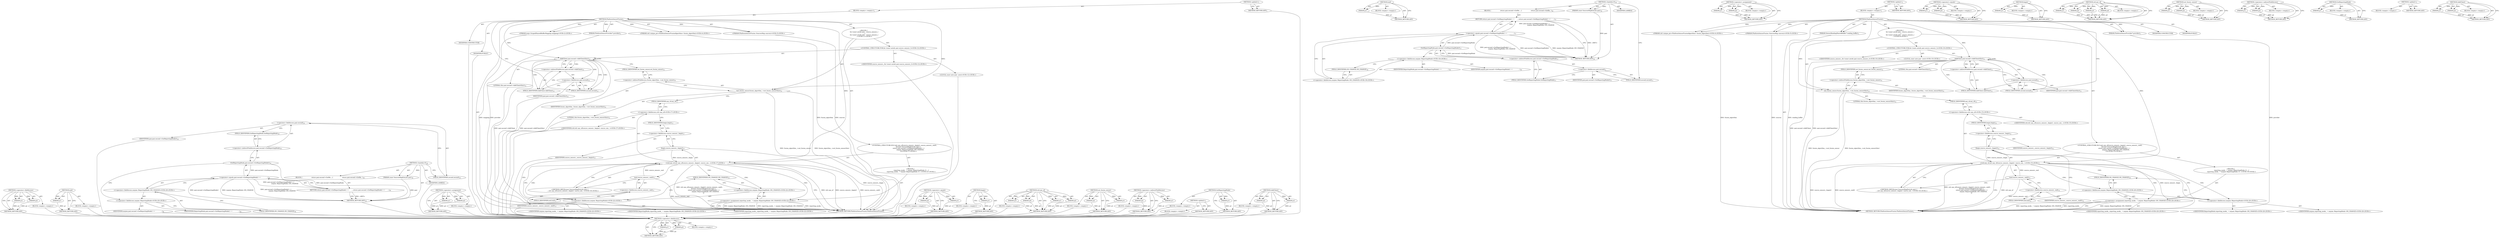 digraph "AddClient" {
vulnerable_117 [label=<(METHOD,&lt;operator&gt;.fieldAccess)>];
vulnerable_118 [label=<(PARAM,p1)>];
vulnerable_119 [label=<(PARAM,p2)>];
vulnerable_120 [label=<(BLOCK,&lt;empty&gt;,&lt;empty&gt;)>];
vulnerable_121 [label=<(METHOD_RETURN,ANY)>];
vulnerable_143 [label=<(METHOD,end)>];
vulnerable_144 [label=<(PARAM,p1)>];
vulnerable_145 [label=<(BLOCK,&lt;empty&gt;,&lt;empty&gt;)>];
vulnerable_146 [label=<(METHOD_RETURN,ANY)>];
vulnerable_3 [label=<(METHOD,&lt;lambda&gt;0)<SUB>18</SUB>>];
vulnerable_4 [label=<(PARAM,const SourcesMapEntry&amp; pair)<SUB>18</SUB>>];
vulnerable_5 [label=<(BLOCK,{
                    return pair.second-&gt;GetRe...,{
                    return pair.second-&gt;GetRe...)<SUB>18</SUB>>];
vulnerable_6 [label=<(RETURN,return pair.second-&gt;GetReportingMode() ==
     ...,return pair.second-&gt;GetReportingMode() ==
     ...)<SUB>19</SUB>>];
vulnerable_7 [label=<(&lt;operator&gt;.equals,pair.second-&gt;GetReportingMode() ==
            ...)<SUB>19</SUB>>];
vulnerable_8 [label=<(GetReportingMode,pair.second-&gt;GetReportingMode())<SUB>19</SUB>>];
vulnerable_9 [label=<(&lt;operator&gt;.indirectFieldAccess,pair.second-&gt;GetReportingMode)<SUB>19</SUB>>];
vulnerable_10 [label=<(&lt;operator&gt;.fieldAccess,pair.second)<SUB>19</SUB>>];
vulnerable_11 [label=<(IDENTIFIER,pair,pair.second-&gt;GetReportingMode())<SUB>19</SUB>>];
vulnerable_12 [label=<(FIELD_IDENTIFIER,second,second)<SUB>19</SUB>>];
vulnerable_13 [label=<(FIELD_IDENTIFIER,GetReportingMode,GetReportingMode)<SUB>19</SUB>>];
vulnerable_14 [label="<(&lt;operator&gt;.fieldAccess,mojom::ReportingMode::ON_CHANGE)<SUB>20</SUB>>"];
vulnerable_15 [label="<(&lt;operator&gt;.fieldAccess,mojom::ReportingMode)<SUB>20</SUB>>"];
vulnerable_16 [label=<(IDENTIFIER,mojom,pair.second-&gt;GetReportingMode() ==
            ...)<SUB>20</SUB>>];
vulnerable_17 [label=<(IDENTIFIER,ReportingMode,pair.second-&gt;GetReportingMode() ==
            ...)<SUB>20</SUB>>];
vulnerable_18 [label=<(FIELD_IDENTIFIER,ON_CHANGE,ON_CHANGE)<SUB>20</SUB>>];
vulnerable_19 [label=<(MODIFIER,LAMBDA)>];
vulnerable_20 [label=<(METHOD_RETURN,ANY)<SUB>18</SUB>>];
vulnerable_147 [label=<(METHOD,&lt;operator&gt;.assignment)>];
vulnerable_148 [label=<(PARAM,p1)>];
vulnerable_149 [label=<(PARAM,p2)>];
vulnerable_150 [label=<(BLOCK,&lt;empty&gt;,&lt;empty&gt;)>];
vulnerable_151 [label=<(METHOD_RETURN,ANY)>];
vulnerable_26 [label=<(METHOD,&lt;global&gt;)<SUB>1</SUB>>];
vulnerable_27 [label=<(BLOCK,&lt;empty&gt;,&lt;empty&gt;)<SUB>1</SUB>>];
vulnerable_28 [label=<(METHOD,PlatformSensorFusion)<SUB>1</SUB>>];
vulnerable_29 [label="<(PARAM,mojo::ScopedSharedBufferMapping mapping)<SUB>2</SUB>>"];
vulnerable_30 [label=<(PARAM,PlatformSensorProvider* provider)<SUB>3</SUB>>];
vulnerable_31 [label="<(PARAM,std::unique_ptr&lt;PlatformSensorFusionAlgorithm&gt; fusion_algorithm)<SUB>4</SUB>>"];
vulnerable_32 [label="<(PARAM,PlatformSensorFusion::SourcesMap sources)<SUB>5</SUB>>"];
vulnerable_33 [label="<(BLOCK,{
  for (const auto&amp; pair : source_sensors_)
  ...,{
  for (const auto&amp; pair : source_sensors_)
  ...)<SUB>11</SUB>>"];
vulnerable_34 [label="<(CONTROL_STRUCTURE,FOR,for (const auto&amp; pair:source_sensors_))<SUB>12</SUB>>"];
vulnerable_35 [label="<(IDENTIFIER,source_sensors_,for (const auto&amp; pair:source_sensors_))<SUB>12</SUB>>"];
vulnerable_22 [label="<(LOCAL,const auto pair: auto)<SUB>12</SUB>>"];
vulnerable_36 [label=<(AddClient,pair.second-&gt;AddClient(this))<SUB>13</SUB>>];
vulnerable_37 [label=<(&lt;operator&gt;.indirectFieldAccess,pair.second-&gt;AddClient)<SUB>13</SUB>>];
vulnerable_38 [label=<(&lt;operator&gt;.fieldAccess,pair.second)<SUB>13</SUB>>];
vulnerable_39 [label=<(IDENTIFIER,pair,pair.second-&gt;AddClient(this))<SUB>13</SUB>>];
vulnerable_40 [label=<(FIELD_IDENTIFIER,second,second)<SUB>13</SUB>>];
vulnerable_41 [label=<(FIELD_IDENTIFIER,AddClient,AddClient)<SUB>13</SUB>>];
vulnerable_42 [label=<(LITERAL,this,pair.second-&gt;AddClient(this))<SUB>13</SUB>>];
vulnerable_43 [label=<(set_fusion_sensor,fusion_algorithm_-&gt;set_fusion_sensor(this))<SUB>15</SUB>>];
vulnerable_44 [label=<(&lt;operator&gt;.indirectFieldAccess,fusion_algorithm_-&gt;set_fusion_sensor)<SUB>15</SUB>>];
vulnerable_45 [label=<(IDENTIFIER,fusion_algorithm_,fusion_algorithm_-&gt;set_fusion_sensor(this))<SUB>15</SUB>>];
vulnerable_46 [label=<(FIELD_IDENTIFIER,set_fusion_sensor,set_fusion_sensor)<SUB>15</SUB>>];
vulnerable_47 [label=<(LITERAL,this,fusion_algorithm_-&gt;set_fusion_sensor(this))<SUB>15</SUB>>];
vulnerable_48 [label="<(CONTROL_STRUCTURE,IF,if (std::any_of(source_sensors_.begin(), source_sensors_.end(),
                  [](const SourcesMapEntry&amp; pair) {
                    return pair.second-&gt;GetReportingMode() ==
                           mojom::ReportingMode::ON_CHANGE;
                  })))<SUB>17</SUB>>"];
vulnerable_49 [label="<(std.any_of,std::any_of(source_sensors_.begin(), source_sen...)<SUB>17</SUB>>"];
vulnerable_50 [label="<(&lt;operator&gt;.fieldAccess,std::any_of)<SUB>17</SUB>>"];
vulnerable_51 [label="<(IDENTIFIER,std,std::any_of(source_sensors_.begin(), source_sen...)<SUB>17</SUB>>"];
vulnerable_52 [label=<(FIELD_IDENTIFIER,any_of,any_of)<SUB>17</SUB>>];
vulnerable_53 [label=<(begin,source_sensors_.begin())<SUB>17</SUB>>];
vulnerable_54 [label=<(&lt;operator&gt;.fieldAccess,source_sensors_.begin)<SUB>17</SUB>>];
vulnerable_55 [label=<(IDENTIFIER,source_sensors_,source_sensors_.begin())<SUB>17</SUB>>];
vulnerable_56 [label=<(FIELD_IDENTIFIER,begin,begin)<SUB>17</SUB>>];
vulnerable_57 [label=<(end,source_sensors_.end())<SUB>17</SUB>>];
vulnerable_58 [label=<(&lt;operator&gt;.fieldAccess,source_sensors_.end)<SUB>17</SUB>>];
vulnerable_59 [label=<(IDENTIFIER,source_sensors_,source_sensors_.end())<SUB>17</SUB>>];
vulnerable_60 [label=<(FIELD_IDENTIFIER,end,end)<SUB>17</SUB>>];
vulnerable_61 [label="<(METHOD_REF,[](const SourcesMapEntry&amp; pair) {
             ...,std::any_of(source_sensors_.begin(), source_sen...)<SUB>18</SUB>>"];
vulnerable_62 [label="<(BLOCK,{
    reporting_mode_ = mojom::ReportingMode::O...,{
    reporting_mode_ = mojom::ReportingMode::O...)<SUB>21</SUB>>"];
vulnerable_63 [label="<(&lt;operator&gt;.assignment,reporting_mode_ = mojom::ReportingMode::ON_CHANGE)<SUB>22</SUB>>"];
vulnerable_64 [label="<(IDENTIFIER,reporting_mode_,reporting_mode_ = mojom::ReportingMode::ON_CHANGE)<SUB>22</SUB>>"];
vulnerable_65 [label="<(&lt;operator&gt;.fieldAccess,mojom::ReportingMode::ON_CHANGE)<SUB>22</SUB>>"];
vulnerable_66 [label="<(&lt;operator&gt;.fieldAccess,mojom::ReportingMode)<SUB>22</SUB>>"];
vulnerable_67 [label="<(IDENTIFIER,mojom,reporting_mode_ = mojom::ReportingMode::ON_CHANGE)<SUB>22</SUB>>"];
vulnerable_68 [label="<(IDENTIFIER,ReportingMode,reporting_mode_ = mojom::ReportingMode::ON_CHANGE)<SUB>22</SUB>>"];
vulnerable_69 [label=<(FIELD_IDENTIFIER,ON_CHANGE,ON_CHANGE)<SUB>22</SUB>>];
vulnerable_70 [label=<(MODIFIER,CONSTRUCTOR)>];
vulnerable_71 [label=<(MODIFIER,PUBLIC)>];
vulnerable_72 [label=<(METHOD_RETURN,PlatformSensorFusion.PlatformSensorFusion)<SUB>1</SUB>>];
vulnerable_74 [label=<(METHOD_RETURN,ANY)<SUB>1</SUB>>];
vulnerable_103 [label=<(METHOD,&lt;operator&gt;.equals)>];
vulnerable_104 [label=<(PARAM,p1)>];
vulnerable_105 [label=<(PARAM,p2)>];
vulnerable_106 [label=<(BLOCK,&lt;empty&gt;,&lt;empty&gt;)>];
vulnerable_107 [label=<(METHOD_RETURN,ANY)>];
vulnerable_139 [label=<(METHOD,begin)>];
vulnerable_140 [label=<(PARAM,p1)>];
vulnerable_141 [label=<(BLOCK,&lt;empty&gt;,&lt;empty&gt;)>];
vulnerable_142 [label=<(METHOD_RETURN,ANY)>];
vulnerable_132 [label=<(METHOD,std.any_of)>];
vulnerable_133 [label=<(PARAM,p1)>];
vulnerable_134 [label=<(PARAM,p2)>];
vulnerable_135 [label=<(PARAM,p3)>];
vulnerable_136 [label=<(PARAM,p4)>];
vulnerable_137 [label=<(BLOCK,&lt;empty&gt;,&lt;empty&gt;)>];
vulnerable_138 [label=<(METHOD_RETURN,ANY)>];
vulnerable_127 [label=<(METHOD,set_fusion_sensor)>];
vulnerable_128 [label=<(PARAM,p1)>];
vulnerable_129 [label=<(PARAM,p2)>];
vulnerable_130 [label=<(BLOCK,&lt;empty&gt;,&lt;empty&gt;)>];
vulnerable_131 [label=<(METHOD_RETURN,ANY)>];
vulnerable_112 [label=<(METHOD,&lt;operator&gt;.indirectFieldAccess)>];
vulnerable_113 [label=<(PARAM,p1)>];
vulnerable_114 [label=<(PARAM,p2)>];
vulnerable_115 [label=<(BLOCK,&lt;empty&gt;,&lt;empty&gt;)>];
vulnerable_116 [label=<(METHOD_RETURN,ANY)>];
vulnerable_108 [label=<(METHOD,GetReportingMode)>];
vulnerable_109 [label=<(PARAM,p1)>];
vulnerable_110 [label=<(BLOCK,&lt;empty&gt;,&lt;empty&gt;)>];
vulnerable_111 [label=<(METHOD_RETURN,ANY)>];
vulnerable_97 [label=<(METHOD,&lt;global&gt;)<SUB>1</SUB>>];
vulnerable_98 [label=<(BLOCK,&lt;empty&gt;,&lt;empty&gt;)>];
vulnerable_99 [label=<(METHOD_RETURN,ANY)>];
vulnerable_122 [label=<(METHOD,AddClient)>];
vulnerable_123 [label=<(PARAM,p1)>];
vulnerable_124 [label=<(PARAM,p2)>];
vulnerable_125 [label=<(BLOCK,&lt;empty&gt;,&lt;empty&gt;)>];
vulnerable_126 [label=<(METHOD_RETURN,ANY)>];
fixed_117 [label=<(METHOD,&lt;operator&gt;.fieldAccess)>];
fixed_118 [label=<(PARAM,p1)>];
fixed_119 [label=<(PARAM,p2)>];
fixed_120 [label=<(BLOCK,&lt;empty&gt;,&lt;empty&gt;)>];
fixed_121 [label=<(METHOD_RETURN,ANY)>];
fixed_143 [label=<(METHOD,end)>];
fixed_144 [label=<(PARAM,p1)>];
fixed_145 [label=<(BLOCK,&lt;empty&gt;,&lt;empty&gt;)>];
fixed_146 [label=<(METHOD_RETURN,ANY)>];
fixed_3 [label=<(METHOD,&lt;lambda&gt;0)<SUB>16</SUB>>];
fixed_4 [label=<(PARAM,const SourcesMapEntry&amp; pair)<SUB>16</SUB>>];
fixed_5 [label=<(BLOCK,{
                    return pair.second-&gt;GetRe...,{
                    return pair.second-&gt;GetRe...)<SUB>16</SUB>>];
fixed_6 [label=<(RETURN,return pair.second-&gt;GetReportingMode() ==
     ...,return pair.second-&gt;GetReportingMode() ==
     ...)<SUB>17</SUB>>];
fixed_7 [label=<(&lt;operator&gt;.equals,pair.second-&gt;GetReportingMode() ==
            ...)<SUB>17</SUB>>];
fixed_8 [label=<(GetReportingMode,pair.second-&gt;GetReportingMode())<SUB>17</SUB>>];
fixed_9 [label=<(&lt;operator&gt;.indirectFieldAccess,pair.second-&gt;GetReportingMode)<SUB>17</SUB>>];
fixed_10 [label=<(&lt;operator&gt;.fieldAccess,pair.second)<SUB>17</SUB>>];
fixed_11 [label=<(IDENTIFIER,pair,pair.second-&gt;GetReportingMode())<SUB>17</SUB>>];
fixed_12 [label=<(FIELD_IDENTIFIER,second,second)<SUB>17</SUB>>];
fixed_13 [label=<(FIELD_IDENTIFIER,GetReportingMode,GetReportingMode)<SUB>17</SUB>>];
fixed_14 [label="<(&lt;operator&gt;.fieldAccess,mojom::ReportingMode::ON_CHANGE)<SUB>18</SUB>>"];
fixed_15 [label="<(&lt;operator&gt;.fieldAccess,mojom::ReportingMode)<SUB>18</SUB>>"];
fixed_16 [label=<(IDENTIFIER,mojom,pair.second-&gt;GetReportingMode() ==
            ...)<SUB>18</SUB>>];
fixed_17 [label=<(IDENTIFIER,ReportingMode,pair.second-&gt;GetReportingMode() ==
            ...)<SUB>18</SUB>>];
fixed_18 [label=<(FIELD_IDENTIFIER,ON_CHANGE,ON_CHANGE)<SUB>18</SUB>>];
fixed_19 [label=<(MODIFIER,LAMBDA)>];
fixed_20 [label=<(METHOD_RETURN,ANY)<SUB>16</SUB>>];
fixed_147 [label=<(METHOD,&lt;operator&gt;.assignment)>];
fixed_148 [label=<(PARAM,p1)>];
fixed_149 [label=<(PARAM,p2)>];
fixed_150 [label=<(BLOCK,&lt;empty&gt;,&lt;empty&gt;)>];
fixed_151 [label=<(METHOD_RETURN,ANY)>];
fixed_26 [label=<(METHOD,&lt;global&gt;)<SUB>1</SUB>>];
fixed_27 [label=<(BLOCK,&lt;empty&gt;,&lt;empty&gt;)<SUB>1</SUB>>];
fixed_28 [label=<(METHOD,PlatformSensorFusion)<SUB>1</SUB>>];
fixed_29 [label=<(PARAM,SensorReadingSharedBuffer* reading_buffer)<SUB>2</SUB>>];
fixed_30 [label=<(PARAM,PlatformSensorProvider* provider)<SUB>3</SUB>>];
fixed_31 [label="<(PARAM,std::unique_ptr&lt;PlatformSensorFusionAlgorithm&gt; fusion_algorithm)<SUB>4</SUB>>"];
fixed_32 [label="<(PARAM,PlatformSensorFusion::SourcesMap sources)<SUB>5</SUB>>"];
fixed_33 [label="<(BLOCK,{
  for (const auto&amp; pair : source_sensors_)
  ...,{
  for (const auto&amp; pair : source_sensors_)
  ...)<SUB>9</SUB>>"];
fixed_34 [label="<(CONTROL_STRUCTURE,FOR,for (const auto&amp; pair:source_sensors_))<SUB>10</SUB>>"];
fixed_35 [label="<(IDENTIFIER,source_sensors_,for (const auto&amp; pair:source_sensors_))<SUB>10</SUB>>"];
fixed_22 [label="<(LOCAL,const auto pair: auto)<SUB>10</SUB>>"];
fixed_36 [label=<(AddClient,pair.second-&gt;AddClient(this))<SUB>11</SUB>>];
fixed_37 [label=<(&lt;operator&gt;.indirectFieldAccess,pair.second-&gt;AddClient)<SUB>11</SUB>>];
fixed_38 [label=<(&lt;operator&gt;.fieldAccess,pair.second)<SUB>11</SUB>>];
fixed_39 [label=<(IDENTIFIER,pair,pair.second-&gt;AddClient(this))<SUB>11</SUB>>];
fixed_40 [label=<(FIELD_IDENTIFIER,second,second)<SUB>11</SUB>>];
fixed_41 [label=<(FIELD_IDENTIFIER,AddClient,AddClient)<SUB>11</SUB>>];
fixed_42 [label=<(LITERAL,this,pair.second-&gt;AddClient(this))<SUB>11</SUB>>];
fixed_43 [label=<(set_fusion_sensor,fusion_algorithm_-&gt;set_fusion_sensor(this))<SUB>13</SUB>>];
fixed_44 [label=<(&lt;operator&gt;.indirectFieldAccess,fusion_algorithm_-&gt;set_fusion_sensor)<SUB>13</SUB>>];
fixed_45 [label=<(IDENTIFIER,fusion_algorithm_,fusion_algorithm_-&gt;set_fusion_sensor(this))<SUB>13</SUB>>];
fixed_46 [label=<(FIELD_IDENTIFIER,set_fusion_sensor,set_fusion_sensor)<SUB>13</SUB>>];
fixed_47 [label=<(LITERAL,this,fusion_algorithm_-&gt;set_fusion_sensor(this))<SUB>13</SUB>>];
fixed_48 [label="<(CONTROL_STRUCTURE,IF,if (std::any_of(source_sensors_.begin(), source_sensors_.end(),
                  [](const SourcesMapEntry&amp; pair) {
                    return pair.second-&gt;GetReportingMode() ==
                           mojom::ReportingMode::ON_CHANGE;
                  })))<SUB>15</SUB>>"];
fixed_49 [label="<(std.any_of,std::any_of(source_sensors_.begin(), source_sen...)<SUB>15</SUB>>"];
fixed_50 [label="<(&lt;operator&gt;.fieldAccess,std::any_of)<SUB>15</SUB>>"];
fixed_51 [label="<(IDENTIFIER,std,std::any_of(source_sensors_.begin(), source_sen...)<SUB>15</SUB>>"];
fixed_52 [label=<(FIELD_IDENTIFIER,any_of,any_of)<SUB>15</SUB>>];
fixed_53 [label=<(begin,source_sensors_.begin())<SUB>15</SUB>>];
fixed_54 [label=<(&lt;operator&gt;.fieldAccess,source_sensors_.begin)<SUB>15</SUB>>];
fixed_55 [label=<(IDENTIFIER,source_sensors_,source_sensors_.begin())<SUB>15</SUB>>];
fixed_56 [label=<(FIELD_IDENTIFIER,begin,begin)<SUB>15</SUB>>];
fixed_57 [label=<(end,source_sensors_.end())<SUB>15</SUB>>];
fixed_58 [label=<(&lt;operator&gt;.fieldAccess,source_sensors_.end)<SUB>15</SUB>>];
fixed_59 [label=<(IDENTIFIER,source_sensors_,source_sensors_.end())<SUB>15</SUB>>];
fixed_60 [label=<(FIELD_IDENTIFIER,end,end)<SUB>15</SUB>>];
fixed_61 [label="<(METHOD_REF,[](const SourcesMapEntry&amp; pair) {
             ...,std::any_of(source_sensors_.begin(), source_sen...)<SUB>16</SUB>>"];
fixed_62 [label="<(BLOCK,{
    reporting_mode_ = mojom::ReportingMode::O...,{
    reporting_mode_ = mojom::ReportingMode::O...)<SUB>19</SUB>>"];
fixed_63 [label="<(&lt;operator&gt;.assignment,reporting_mode_ = mojom::ReportingMode::ON_CHANGE)<SUB>20</SUB>>"];
fixed_64 [label="<(IDENTIFIER,reporting_mode_,reporting_mode_ = mojom::ReportingMode::ON_CHANGE)<SUB>20</SUB>>"];
fixed_65 [label="<(&lt;operator&gt;.fieldAccess,mojom::ReportingMode::ON_CHANGE)<SUB>20</SUB>>"];
fixed_66 [label="<(&lt;operator&gt;.fieldAccess,mojom::ReportingMode)<SUB>20</SUB>>"];
fixed_67 [label="<(IDENTIFIER,mojom,reporting_mode_ = mojom::ReportingMode::ON_CHANGE)<SUB>20</SUB>>"];
fixed_68 [label="<(IDENTIFIER,ReportingMode,reporting_mode_ = mojom::ReportingMode::ON_CHANGE)<SUB>20</SUB>>"];
fixed_69 [label=<(FIELD_IDENTIFIER,ON_CHANGE,ON_CHANGE)<SUB>20</SUB>>];
fixed_70 [label=<(MODIFIER,CONSTRUCTOR)>];
fixed_71 [label=<(MODIFIER,PUBLIC)>];
fixed_72 [label=<(METHOD_RETURN,PlatformSensorFusion.PlatformSensorFusion)<SUB>1</SUB>>];
fixed_74 [label=<(METHOD_RETURN,ANY)<SUB>1</SUB>>];
fixed_103 [label=<(METHOD,&lt;operator&gt;.equals)>];
fixed_104 [label=<(PARAM,p1)>];
fixed_105 [label=<(PARAM,p2)>];
fixed_106 [label=<(BLOCK,&lt;empty&gt;,&lt;empty&gt;)>];
fixed_107 [label=<(METHOD_RETURN,ANY)>];
fixed_139 [label=<(METHOD,begin)>];
fixed_140 [label=<(PARAM,p1)>];
fixed_141 [label=<(BLOCK,&lt;empty&gt;,&lt;empty&gt;)>];
fixed_142 [label=<(METHOD_RETURN,ANY)>];
fixed_132 [label=<(METHOD,std.any_of)>];
fixed_133 [label=<(PARAM,p1)>];
fixed_134 [label=<(PARAM,p2)>];
fixed_135 [label=<(PARAM,p3)>];
fixed_136 [label=<(PARAM,p4)>];
fixed_137 [label=<(BLOCK,&lt;empty&gt;,&lt;empty&gt;)>];
fixed_138 [label=<(METHOD_RETURN,ANY)>];
fixed_127 [label=<(METHOD,set_fusion_sensor)>];
fixed_128 [label=<(PARAM,p1)>];
fixed_129 [label=<(PARAM,p2)>];
fixed_130 [label=<(BLOCK,&lt;empty&gt;,&lt;empty&gt;)>];
fixed_131 [label=<(METHOD_RETURN,ANY)>];
fixed_112 [label=<(METHOD,&lt;operator&gt;.indirectFieldAccess)>];
fixed_113 [label=<(PARAM,p1)>];
fixed_114 [label=<(PARAM,p2)>];
fixed_115 [label=<(BLOCK,&lt;empty&gt;,&lt;empty&gt;)>];
fixed_116 [label=<(METHOD_RETURN,ANY)>];
fixed_108 [label=<(METHOD,GetReportingMode)>];
fixed_109 [label=<(PARAM,p1)>];
fixed_110 [label=<(BLOCK,&lt;empty&gt;,&lt;empty&gt;)>];
fixed_111 [label=<(METHOD_RETURN,ANY)>];
fixed_97 [label=<(METHOD,&lt;global&gt;)<SUB>1</SUB>>];
fixed_98 [label=<(BLOCK,&lt;empty&gt;,&lt;empty&gt;)>];
fixed_99 [label=<(METHOD_RETURN,ANY)>];
fixed_122 [label=<(METHOD,AddClient)>];
fixed_123 [label=<(PARAM,p1)>];
fixed_124 [label=<(PARAM,p2)>];
fixed_125 [label=<(BLOCK,&lt;empty&gt;,&lt;empty&gt;)>];
fixed_126 [label=<(METHOD_RETURN,ANY)>];
vulnerable_117 -> vulnerable_118  [key=0, label="AST: "];
vulnerable_117 -> vulnerable_118  [key=1, label="DDG: "];
vulnerable_117 -> vulnerable_120  [key=0, label="AST: "];
vulnerable_117 -> vulnerable_119  [key=0, label="AST: "];
vulnerable_117 -> vulnerable_119  [key=1, label="DDG: "];
vulnerable_117 -> vulnerable_121  [key=0, label="AST: "];
vulnerable_117 -> vulnerable_121  [key=1, label="CFG: "];
vulnerable_118 -> vulnerable_121  [key=0, label="DDG: p1"];
vulnerable_119 -> vulnerable_121  [key=0, label="DDG: p2"];
vulnerable_120 -> fixed_117  [key=0];
vulnerable_121 -> fixed_117  [key=0];
vulnerable_143 -> vulnerable_144  [key=0, label="AST: "];
vulnerable_143 -> vulnerable_144  [key=1, label="DDG: "];
vulnerable_143 -> vulnerable_145  [key=0, label="AST: "];
vulnerable_143 -> vulnerable_146  [key=0, label="AST: "];
vulnerable_143 -> vulnerable_146  [key=1, label="CFG: "];
vulnerable_144 -> vulnerable_146  [key=0, label="DDG: p1"];
vulnerable_145 -> fixed_117  [key=0];
vulnerable_146 -> fixed_117  [key=0];
vulnerable_3 -> vulnerable_4  [key=0, label="AST: "];
vulnerable_3 -> vulnerable_4  [key=1, label="DDG: "];
vulnerable_3 -> vulnerable_5  [key=0, label="AST: "];
vulnerable_3 -> vulnerable_19  [key=0, label="AST: "];
vulnerable_3 -> vulnerable_20  [key=0, label="AST: "];
vulnerable_3 -> vulnerable_12  [key=0, label="CFG: "];
vulnerable_4 -> vulnerable_20  [key=0, label="DDG: pair"];
vulnerable_5 -> vulnerable_6  [key=0, label="AST: "];
vulnerable_6 -> vulnerable_7  [key=0, label="AST: "];
vulnerable_6 -> vulnerable_20  [key=0, label="CFG: "];
vulnerable_6 -> vulnerable_20  [key=1, label="DDG: &lt;RET&gt;"];
vulnerable_7 -> vulnerable_8  [key=0, label="AST: "];
vulnerable_7 -> vulnerable_14  [key=0, label="AST: "];
vulnerable_7 -> vulnerable_6  [key=0, label="CFG: "];
vulnerable_7 -> vulnerable_6  [key=1, label="DDG: pair.second-&gt;GetReportingMode() ==
                           mojom::ReportingMode::ON_CHANGE"];
vulnerable_7 -> vulnerable_20  [key=0, label="DDG: pair.second-&gt;GetReportingMode()"];
vulnerable_7 -> vulnerable_20  [key=1, label="DDG: mojom::ReportingMode::ON_CHANGE"];
vulnerable_7 -> vulnerable_20  [key=2, label="DDG: pair.second-&gt;GetReportingMode() ==
                           mojom::ReportingMode::ON_CHANGE"];
vulnerable_8 -> vulnerable_9  [key=0, label="AST: "];
vulnerable_8 -> vulnerable_15  [key=0, label="CFG: "];
vulnerable_8 -> vulnerable_20  [key=0, label="DDG: pair.second-&gt;GetReportingMode"];
vulnerable_8 -> vulnerable_7  [key=0, label="DDG: pair.second-&gt;GetReportingMode"];
vulnerable_9 -> vulnerable_10  [key=0, label="AST: "];
vulnerable_9 -> vulnerable_13  [key=0, label="AST: "];
vulnerable_9 -> vulnerable_8  [key=0, label="CFG: "];
vulnerable_10 -> vulnerable_11  [key=0, label="AST: "];
vulnerable_10 -> vulnerable_12  [key=0, label="AST: "];
vulnerable_10 -> vulnerable_13  [key=0, label="CFG: "];
vulnerable_11 -> fixed_117  [key=0];
vulnerable_12 -> vulnerable_10  [key=0, label="CFG: "];
vulnerable_13 -> vulnerable_9  [key=0, label="CFG: "];
vulnerable_14 -> vulnerable_15  [key=0, label="AST: "];
vulnerable_14 -> vulnerable_18  [key=0, label="AST: "];
vulnerable_14 -> vulnerable_7  [key=0, label="CFG: "];
vulnerable_15 -> vulnerable_16  [key=0, label="AST: "];
vulnerable_15 -> vulnerable_17  [key=0, label="AST: "];
vulnerable_15 -> vulnerable_18  [key=0, label="CFG: "];
vulnerable_16 -> fixed_117  [key=0];
vulnerable_17 -> fixed_117  [key=0];
vulnerable_18 -> vulnerable_14  [key=0, label="CFG: "];
vulnerable_19 -> fixed_117  [key=0];
vulnerable_20 -> fixed_117  [key=0];
vulnerable_147 -> vulnerable_148  [key=0, label="AST: "];
vulnerable_147 -> vulnerable_148  [key=1, label="DDG: "];
vulnerable_147 -> vulnerable_150  [key=0, label="AST: "];
vulnerable_147 -> vulnerable_149  [key=0, label="AST: "];
vulnerable_147 -> vulnerable_149  [key=1, label="DDG: "];
vulnerable_147 -> vulnerable_151  [key=0, label="AST: "];
vulnerable_147 -> vulnerable_151  [key=1, label="CFG: "];
vulnerable_148 -> vulnerable_151  [key=0, label="DDG: p1"];
vulnerable_149 -> vulnerable_151  [key=0, label="DDG: p2"];
vulnerable_150 -> fixed_117  [key=0];
vulnerable_151 -> fixed_117  [key=0];
vulnerable_26 -> vulnerable_27  [key=0, label="AST: "];
vulnerable_26 -> vulnerable_74  [key=0, label="AST: "];
vulnerable_26 -> vulnerable_74  [key=1, label="CFG: "];
vulnerable_27 -> vulnerable_28  [key=0, label="AST: "];
vulnerable_28 -> vulnerable_29  [key=0, label="AST: "];
vulnerable_28 -> vulnerable_29  [key=1, label="DDG: "];
vulnerable_28 -> vulnerable_30  [key=0, label="AST: "];
vulnerable_28 -> vulnerable_30  [key=1, label="DDG: "];
vulnerable_28 -> vulnerable_31  [key=0, label="AST: "];
vulnerable_28 -> vulnerable_31  [key=1, label="DDG: "];
vulnerable_28 -> vulnerable_32  [key=0, label="AST: "];
vulnerable_28 -> vulnerable_32  [key=1, label="DDG: "];
vulnerable_28 -> vulnerable_33  [key=0, label="AST: "];
vulnerable_28 -> vulnerable_70  [key=0, label="AST: "];
vulnerable_28 -> vulnerable_71  [key=0, label="AST: "];
vulnerable_28 -> vulnerable_72  [key=0, label="AST: "];
vulnerable_28 -> vulnerable_40  [key=0, label="CFG: "];
vulnerable_28 -> vulnerable_43  [key=0, label="DDG: "];
vulnerable_28 -> vulnerable_36  [key=0, label="DDG: "];
vulnerable_28 -> vulnerable_49  [key=0, label="DDG: "];
vulnerable_29 -> vulnerable_72  [key=0, label="DDG: mapping"];
vulnerable_30 -> vulnerable_72  [key=0, label="DDG: provider"];
vulnerable_31 -> vulnerable_72  [key=0, label="DDG: fusion_algorithm"];
vulnerable_32 -> vulnerable_72  [key=0, label="DDG: sources"];
vulnerable_33 -> vulnerable_34  [key=0, label="AST: "];
vulnerable_33 -> vulnerable_43  [key=0, label="AST: "];
vulnerable_33 -> vulnerable_48  [key=0, label="AST: "];
vulnerable_34 -> vulnerable_35  [key=0, label="AST: "];
vulnerable_34 -> vulnerable_22  [key=0, label="AST: "];
vulnerable_34 -> vulnerable_36  [key=0, label="AST: "];
vulnerable_35 -> fixed_117  [key=0];
vulnerable_22 -> fixed_117  [key=0];
vulnerable_36 -> vulnerable_37  [key=0, label="AST: "];
vulnerable_36 -> vulnerable_37  [key=1, label="CDG: "];
vulnerable_36 -> vulnerable_42  [key=0, label="AST: "];
vulnerable_36 -> vulnerable_40  [key=0, label="CFG: "];
vulnerable_36 -> vulnerable_40  [key=1, label="CDG: "];
vulnerable_36 -> vulnerable_46  [key=0, label="CFG: "];
vulnerable_36 -> vulnerable_72  [key=0, label="DDG: pair.second-&gt;AddClient"];
vulnerable_36 -> vulnerable_72  [key=1, label="DDG: pair.second-&gt;AddClient(this)"];
vulnerable_36 -> vulnerable_36  [key=0, label="CDG: "];
vulnerable_36 -> vulnerable_38  [key=0, label="CDG: "];
vulnerable_36 -> vulnerable_41  [key=0, label="CDG: "];
vulnerable_37 -> vulnerable_38  [key=0, label="AST: "];
vulnerable_37 -> vulnerable_41  [key=0, label="AST: "];
vulnerable_37 -> vulnerable_36  [key=0, label="CFG: "];
vulnerable_38 -> vulnerable_39  [key=0, label="AST: "];
vulnerable_38 -> vulnerable_40  [key=0, label="AST: "];
vulnerable_38 -> vulnerable_41  [key=0, label="CFG: "];
vulnerable_39 -> fixed_117  [key=0];
vulnerable_40 -> vulnerable_38  [key=0, label="CFG: "];
vulnerable_41 -> vulnerable_37  [key=0, label="CFG: "];
vulnerable_42 -> fixed_117  [key=0];
vulnerable_43 -> vulnerable_44  [key=0, label="AST: "];
vulnerable_43 -> vulnerable_47  [key=0, label="AST: "];
vulnerable_43 -> vulnerable_52  [key=0, label="CFG: "];
vulnerable_43 -> vulnerable_72  [key=0, label="DDG: fusion_algorithm_-&gt;set_fusion_sensor"];
vulnerable_43 -> vulnerable_72  [key=1, label="DDG: fusion_algorithm_-&gt;set_fusion_sensor(this)"];
vulnerable_44 -> vulnerable_45  [key=0, label="AST: "];
vulnerable_44 -> vulnerable_46  [key=0, label="AST: "];
vulnerable_44 -> vulnerable_43  [key=0, label="CFG: "];
vulnerable_45 -> fixed_117  [key=0];
vulnerable_46 -> vulnerable_44  [key=0, label="CFG: "];
vulnerable_47 -> fixed_117  [key=0];
vulnerable_48 -> vulnerable_49  [key=0, label="AST: "];
vulnerable_48 -> vulnerable_62  [key=0, label="AST: "];
vulnerable_49 -> vulnerable_50  [key=0, label="AST: "];
vulnerable_49 -> vulnerable_53  [key=0, label="AST: "];
vulnerable_49 -> vulnerable_57  [key=0, label="AST: "];
vulnerable_49 -> vulnerable_61  [key=0, label="AST: "];
vulnerable_49 -> vulnerable_72  [key=0, label="CFG: "];
vulnerable_49 -> vulnerable_72  [key=1, label="DDG: std::any_of"];
vulnerable_49 -> vulnerable_72  [key=2, label="DDG: source_sensors_.begin()"];
vulnerable_49 -> vulnerable_72  [key=3, label="DDG: source_sensors_.end()"];
vulnerable_49 -> vulnerable_72  [key=4, label="DDG: std::any_of(source_sensors_.begin(), source_sensors_.end(),
                  [](const SourcesMapEntry&amp; pair) {
                    return pair.second-&gt;GetReportingMode() ==
                           mojom::ReportingMode::ON_CHANGE;
                  })"];
vulnerable_49 -> vulnerable_66  [key=0, label="CFG: "];
vulnerable_49 -> vulnerable_66  [key=1, label="CDG: "];
vulnerable_49 -> vulnerable_65  [key=0, label="CDG: "];
vulnerable_49 -> vulnerable_69  [key=0, label="CDG: "];
vulnerable_49 -> vulnerable_63  [key=0, label="CDG: "];
vulnerable_50 -> vulnerable_51  [key=0, label="AST: "];
vulnerable_50 -> vulnerable_52  [key=0, label="AST: "];
vulnerable_50 -> vulnerable_56  [key=0, label="CFG: "];
vulnerable_51 -> fixed_117  [key=0];
vulnerable_52 -> vulnerable_50  [key=0, label="CFG: "];
vulnerable_53 -> vulnerable_54  [key=0, label="AST: "];
vulnerable_53 -> vulnerable_60  [key=0, label="CFG: "];
vulnerable_53 -> vulnerable_72  [key=0, label="DDG: source_sensors_.begin"];
vulnerable_53 -> vulnerable_49  [key=0, label="DDG: source_sensors_.begin"];
vulnerable_54 -> vulnerable_55  [key=0, label="AST: "];
vulnerable_54 -> vulnerable_56  [key=0, label="AST: "];
vulnerable_54 -> vulnerable_53  [key=0, label="CFG: "];
vulnerable_55 -> fixed_117  [key=0];
vulnerable_56 -> vulnerable_54  [key=0, label="CFG: "];
vulnerable_57 -> vulnerable_58  [key=0, label="AST: "];
vulnerable_57 -> vulnerable_61  [key=0, label="CFG: "];
vulnerable_57 -> vulnerable_72  [key=0, label="DDG: source_sensors_.end"];
vulnerable_57 -> vulnerable_49  [key=0, label="DDG: source_sensors_.end"];
vulnerable_58 -> vulnerable_59  [key=0, label="AST: "];
vulnerable_58 -> vulnerable_60  [key=0, label="AST: "];
vulnerable_58 -> vulnerable_57  [key=0, label="CFG: "];
vulnerable_59 -> fixed_117  [key=0];
vulnerable_60 -> vulnerable_58  [key=0, label="CFG: "];
vulnerable_61 -> vulnerable_49  [key=0, label="CFG: "];
vulnerable_62 -> vulnerable_63  [key=0, label="AST: "];
vulnerable_63 -> vulnerable_64  [key=0, label="AST: "];
vulnerable_63 -> vulnerable_65  [key=0, label="AST: "];
vulnerable_63 -> vulnerable_72  [key=0, label="CFG: "];
vulnerable_63 -> vulnerable_72  [key=1, label="DDG: mojom::ReportingMode::ON_CHANGE"];
vulnerable_63 -> vulnerable_72  [key=2, label="DDG: reporting_mode_ = mojom::ReportingMode::ON_CHANGE"];
vulnerable_63 -> vulnerable_72  [key=3, label="DDG: reporting_mode_"];
vulnerable_64 -> fixed_117  [key=0];
vulnerable_65 -> vulnerable_66  [key=0, label="AST: "];
vulnerable_65 -> vulnerable_69  [key=0, label="AST: "];
vulnerable_65 -> vulnerable_63  [key=0, label="CFG: "];
vulnerable_66 -> vulnerable_67  [key=0, label="AST: "];
vulnerable_66 -> vulnerable_68  [key=0, label="AST: "];
vulnerable_66 -> vulnerable_69  [key=0, label="CFG: "];
vulnerable_67 -> fixed_117  [key=0];
vulnerable_68 -> fixed_117  [key=0];
vulnerable_69 -> vulnerable_65  [key=0, label="CFG: "];
vulnerable_70 -> fixed_117  [key=0];
vulnerable_71 -> fixed_117  [key=0];
vulnerable_72 -> fixed_117  [key=0];
vulnerable_74 -> fixed_117  [key=0];
vulnerable_103 -> vulnerable_104  [key=0, label="AST: "];
vulnerable_103 -> vulnerable_104  [key=1, label="DDG: "];
vulnerable_103 -> vulnerable_106  [key=0, label="AST: "];
vulnerable_103 -> vulnerable_105  [key=0, label="AST: "];
vulnerable_103 -> vulnerable_105  [key=1, label="DDG: "];
vulnerable_103 -> vulnerable_107  [key=0, label="AST: "];
vulnerable_103 -> vulnerable_107  [key=1, label="CFG: "];
vulnerable_104 -> vulnerable_107  [key=0, label="DDG: p1"];
vulnerable_105 -> vulnerable_107  [key=0, label="DDG: p2"];
vulnerable_106 -> fixed_117  [key=0];
vulnerable_107 -> fixed_117  [key=0];
vulnerable_139 -> vulnerable_140  [key=0, label="AST: "];
vulnerable_139 -> vulnerable_140  [key=1, label="DDG: "];
vulnerable_139 -> vulnerable_141  [key=0, label="AST: "];
vulnerable_139 -> vulnerable_142  [key=0, label="AST: "];
vulnerable_139 -> vulnerable_142  [key=1, label="CFG: "];
vulnerable_140 -> vulnerable_142  [key=0, label="DDG: p1"];
vulnerable_141 -> fixed_117  [key=0];
vulnerable_142 -> fixed_117  [key=0];
vulnerable_132 -> vulnerable_133  [key=0, label="AST: "];
vulnerable_132 -> vulnerable_133  [key=1, label="DDG: "];
vulnerable_132 -> vulnerable_137  [key=0, label="AST: "];
vulnerable_132 -> vulnerable_134  [key=0, label="AST: "];
vulnerable_132 -> vulnerable_134  [key=1, label="DDG: "];
vulnerable_132 -> vulnerable_138  [key=0, label="AST: "];
vulnerable_132 -> vulnerable_138  [key=1, label="CFG: "];
vulnerable_132 -> vulnerable_135  [key=0, label="AST: "];
vulnerable_132 -> vulnerable_135  [key=1, label="DDG: "];
vulnerable_132 -> vulnerable_136  [key=0, label="AST: "];
vulnerable_132 -> vulnerable_136  [key=1, label="DDG: "];
vulnerable_133 -> vulnerable_138  [key=0, label="DDG: p1"];
vulnerable_134 -> vulnerable_138  [key=0, label="DDG: p2"];
vulnerable_135 -> vulnerable_138  [key=0, label="DDG: p3"];
vulnerable_136 -> vulnerable_138  [key=0, label="DDG: p4"];
vulnerable_137 -> fixed_117  [key=0];
vulnerable_138 -> fixed_117  [key=0];
vulnerable_127 -> vulnerable_128  [key=0, label="AST: "];
vulnerable_127 -> vulnerable_128  [key=1, label="DDG: "];
vulnerable_127 -> vulnerable_130  [key=0, label="AST: "];
vulnerable_127 -> vulnerable_129  [key=0, label="AST: "];
vulnerable_127 -> vulnerable_129  [key=1, label="DDG: "];
vulnerable_127 -> vulnerable_131  [key=0, label="AST: "];
vulnerable_127 -> vulnerable_131  [key=1, label="CFG: "];
vulnerable_128 -> vulnerable_131  [key=0, label="DDG: p1"];
vulnerable_129 -> vulnerable_131  [key=0, label="DDG: p2"];
vulnerable_130 -> fixed_117  [key=0];
vulnerable_131 -> fixed_117  [key=0];
vulnerable_112 -> vulnerable_113  [key=0, label="AST: "];
vulnerable_112 -> vulnerable_113  [key=1, label="DDG: "];
vulnerable_112 -> vulnerable_115  [key=0, label="AST: "];
vulnerable_112 -> vulnerable_114  [key=0, label="AST: "];
vulnerable_112 -> vulnerable_114  [key=1, label="DDG: "];
vulnerable_112 -> vulnerable_116  [key=0, label="AST: "];
vulnerable_112 -> vulnerable_116  [key=1, label="CFG: "];
vulnerable_113 -> vulnerable_116  [key=0, label="DDG: p1"];
vulnerable_114 -> vulnerable_116  [key=0, label="DDG: p2"];
vulnerable_115 -> fixed_117  [key=0];
vulnerable_116 -> fixed_117  [key=0];
vulnerable_108 -> vulnerable_109  [key=0, label="AST: "];
vulnerable_108 -> vulnerable_109  [key=1, label="DDG: "];
vulnerable_108 -> vulnerable_110  [key=0, label="AST: "];
vulnerable_108 -> vulnerable_111  [key=0, label="AST: "];
vulnerable_108 -> vulnerable_111  [key=1, label="CFG: "];
vulnerable_109 -> vulnerable_111  [key=0, label="DDG: p1"];
vulnerable_110 -> fixed_117  [key=0];
vulnerable_111 -> fixed_117  [key=0];
vulnerable_97 -> vulnerable_98  [key=0, label="AST: "];
vulnerable_97 -> vulnerable_99  [key=0, label="AST: "];
vulnerable_97 -> vulnerable_99  [key=1, label="CFG: "];
vulnerable_98 -> fixed_117  [key=0];
vulnerable_99 -> fixed_117  [key=0];
vulnerable_122 -> vulnerable_123  [key=0, label="AST: "];
vulnerable_122 -> vulnerable_123  [key=1, label="DDG: "];
vulnerable_122 -> vulnerable_125  [key=0, label="AST: "];
vulnerable_122 -> vulnerable_124  [key=0, label="AST: "];
vulnerable_122 -> vulnerable_124  [key=1, label="DDG: "];
vulnerable_122 -> vulnerable_126  [key=0, label="AST: "];
vulnerable_122 -> vulnerable_126  [key=1, label="CFG: "];
vulnerable_123 -> vulnerable_126  [key=0, label="DDG: p1"];
vulnerable_124 -> vulnerable_126  [key=0, label="DDG: p2"];
vulnerable_125 -> fixed_117  [key=0];
vulnerable_126 -> fixed_117  [key=0];
fixed_117 -> fixed_118  [key=0, label="AST: "];
fixed_117 -> fixed_118  [key=1, label="DDG: "];
fixed_117 -> fixed_120  [key=0, label="AST: "];
fixed_117 -> fixed_119  [key=0, label="AST: "];
fixed_117 -> fixed_119  [key=1, label="DDG: "];
fixed_117 -> fixed_121  [key=0, label="AST: "];
fixed_117 -> fixed_121  [key=1, label="CFG: "];
fixed_118 -> fixed_121  [key=0, label="DDG: p1"];
fixed_119 -> fixed_121  [key=0, label="DDG: p2"];
fixed_143 -> fixed_144  [key=0, label="AST: "];
fixed_143 -> fixed_144  [key=1, label="DDG: "];
fixed_143 -> fixed_145  [key=0, label="AST: "];
fixed_143 -> fixed_146  [key=0, label="AST: "];
fixed_143 -> fixed_146  [key=1, label="CFG: "];
fixed_144 -> fixed_146  [key=0, label="DDG: p1"];
fixed_3 -> fixed_4  [key=0, label="AST: "];
fixed_3 -> fixed_4  [key=1, label="DDG: "];
fixed_3 -> fixed_5  [key=0, label="AST: "];
fixed_3 -> fixed_19  [key=0, label="AST: "];
fixed_3 -> fixed_20  [key=0, label="AST: "];
fixed_3 -> fixed_12  [key=0, label="CFG: "];
fixed_4 -> fixed_20  [key=0, label="DDG: pair"];
fixed_5 -> fixed_6  [key=0, label="AST: "];
fixed_6 -> fixed_7  [key=0, label="AST: "];
fixed_6 -> fixed_20  [key=0, label="CFG: "];
fixed_6 -> fixed_20  [key=1, label="DDG: &lt;RET&gt;"];
fixed_7 -> fixed_8  [key=0, label="AST: "];
fixed_7 -> fixed_14  [key=0, label="AST: "];
fixed_7 -> fixed_6  [key=0, label="CFG: "];
fixed_7 -> fixed_6  [key=1, label="DDG: pair.second-&gt;GetReportingMode() ==
                           mojom::ReportingMode::ON_CHANGE"];
fixed_7 -> fixed_20  [key=0, label="DDG: pair.second-&gt;GetReportingMode()"];
fixed_7 -> fixed_20  [key=1, label="DDG: mojom::ReportingMode::ON_CHANGE"];
fixed_7 -> fixed_20  [key=2, label="DDG: pair.second-&gt;GetReportingMode() ==
                           mojom::ReportingMode::ON_CHANGE"];
fixed_8 -> fixed_9  [key=0, label="AST: "];
fixed_8 -> fixed_15  [key=0, label="CFG: "];
fixed_8 -> fixed_20  [key=0, label="DDG: pair.second-&gt;GetReportingMode"];
fixed_8 -> fixed_7  [key=0, label="DDG: pair.second-&gt;GetReportingMode"];
fixed_9 -> fixed_10  [key=0, label="AST: "];
fixed_9 -> fixed_13  [key=0, label="AST: "];
fixed_9 -> fixed_8  [key=0, label="CFG: "];
fixed_10 -> fixed_11  [key=0, label="AST: "];
fixed_10 -> fixed_12  [key=0, label="AST: "];
fixed_10 -> fixed_13  [key=0, label="CFG: "];
fixed_12 -> fixed_10  [key=0, label="CFG: "];
fixed_13 -> fixed_9  [key=0, label="CFG: "];
fixed_14 -> fixed_15  [key=0, label="AST: "];
fixed_14 -> fixed_18  [key=0, label="AST: "];
fixed_14 -> fixed_7  [key=0, label="CFG: "];
fixed_15 -> fixed_16  [key=0, label="AST: "];
fixed_15 -> fixed_17  [key=0, label="AST: "];
fixed_15 -> fixed_18  [key=0, label="CFG: "];
fixed_18 -> fixed_14  [key=0, label="CFG: "];
fixed_147 -> fixed_148  [key=0, label="AST: "];
fixed_147 -> fixed_148  [key=1, label="DDG: "];
fixed_147 -> fixed_150  [key=0, label="AST: "];
fixed_147 -> fixed_149  [key=0, label="AST: "];
fixed_147 -> fixed_149  [key=1, label="DDG: "];
fixed_147 -> fixed_151  [key=0, label="AST: "];
fixed_147 -> fixed_151  [key=1, label="CFG: "];
fixed_148 -> fixed_151  [key=0, label="DDG: p1"];
fixed_149 -> fixed_151  [key=0, label="DDG: p2"];
fixed_26 -> fixed_27  [key=0, label="AST: "];
fixed_26 -> fixed_74  [key=0, label="AST: "];
fixed_26 -> fixed_74  [key=1, label="CFG: "];
fixed_27 -> fixed_28  [key=0, label="AST: "];
fixed_28 -> fixed_29  [key=0, label="AST: "];
fixed_28 -> fixed_29  [key=1, label="DDG: "];
fixed_28 -> fixed_30  [key=0, label="AST: "];
fixed_28 -> fixed_30  [key=1, label="DDG: "];
fixed_28 -> fixed_31  [key=0, label="AST: "];
fixed_28 -> fixed_31  [key=1, label="DDG: "];
fixed_28 -> fixed_32  [key=0, label="AST: "];
fixed_28 -> fixed_32  [key=1, label="DDG: "];
fixed_28 -> fixed_33  [key=0, label="AST: "];
fixed_28 -> fixed_70  [key=0, label="AST: "];
fixed_28 -> fixed_71  [key=0, label="AST: "];
fixed_28 -> fixed_72  [key=0, label="AST: "];
fixed_28 -> fixed_40  [key=0, label="CFG: "];
fixed_28 -> fixed_43  [key=0, label="DDG: "];
fixed_28 -> fixed_36  [key=0, label="DDG: "];
fixed_28 -> fixed_49  [key=0, label="DDG: "];
fixed_29 -> fixed_72  [key=0, label="DDG: reading_buffer"];
fixed_30 -> fixed_72  [key=0, label="DDG: provider"];
fixed_31 -> fixed_72  [key=0, label="DDG: fusion_algorithm"];
fixed_32 -> fixed_72  [key=0, label="DDG: sources"];
fixed_33 -> fixed_34  [key=0, label="AST: "];
fixed_33 -> fixed_43  [key=0, label="AST: "];
fixed_33 -> fixed_48  [key=0, label="AST: "];
fixed_34 -> fixed_35  [key=0, label="AST: "];
fixed_34 -> fixed_22  [key=0, label="AST: "];
fixed_34 -> fixed_36  [key=0, label="AST: "];
fixed_36 -> fixed_37  [key=0, label="AST: "];
fixed_36 -> fixed_37  [key=1, label="CDG: "];
fixed_36 -> fixed_42  [key=0, label="AST: "];
fixed_36 -> fixed_40  [key=0, label="CFG: "];
fixed_36 -> fixed_40  [key=1, label="CDG: "];
fixed_36 -> fixed_46  [key=0, label="CFG: "];
fixed_36 -> fixed_72  [key=0, label="DDG: pair.second-&gt;AddClient"];
fixed_36 -> fixed_72  [key=1, label="DDG: pair.second-&gt;AddClient(this)"];
fixed_36 -> fixed_36  [key=0, label="CDG: "];
fixed_36 -> fixed_38  [key=0, label="CDG: "];
fixed_36 -> fixed_41  [key=0, label="CDG: "];
fixed_37 -> fixed_38  [key=0, label="AST: "];
fixed_37 -> fixed_41  [key=0, label="AST: "];
fixed_37 -> fixed_36  [key=0, label="CFG: "];
fixed_38 -> fixed_39  [key=0, label="AST: "];
fixed_38 -> fixed_40  [key=0, label="AST: "];
fixed_38 -> fixed_41  [key=0, label="CFG: "];
fixed_40 -> fixed_38  [key=0, label="CFG: "];
fixed_41 -> fixed_37  [key=0, label="CFG: "];
fixed_43 -> fixed_44  [key=0, label="AST: "];
fixed_43 -> fixed_47  [key=0, label="AST: "];
fixed_43 -> fixed_52  [key=0, label="CFG: "];
fixed_43 -> fixed_72  [key=0, label="DDG: fusion_algorithm_-&gt;set_fusion_sensor"];
fixed_43 -> fixed_72  [key=1, label="DDG: fusion_algorithm_-&gt;set_fusion_sensor(this)"];
fixed_44 -> fixed_45  [key=0, label="AST: "];
fixed_44 -> fixed_46  [key=0, label="AST: "];
fixed_44 -> fixed_43  [key=0, label="CFG: "];
fixed_46 -> fixed_44  [key=0, label="CFG: "];
fixed_48 -> fixed_49  [key=0, label="AST: "];
fixed_48 -> fixed_62  [key=0, label="AST: "];
fixed_49 -> fixed_50  [key=0, label="AST: "];
fixed_49 -> fixed_53  [key=0, label="AST: "];
fixed_49 -> fixed_57  [key=0, label="AST: "];
fixed_49 -> fixed_61  [key=0, label="AST: "];
fixed_49 -> fixed_72  [key=0, label="CFG: "];
fixed_49 -> fixed_72  [key=1, label="DDG: std::any_of"];
fixed_49 -> fixed_72  [key=2, label="DDG: source_sensors_.begin()"];
fixed_49 -> fixed_72  [key=3, label="DDG: source_sensors_.end()"];
fixed_49 -> fixed_72  [key=4, label="DDG: std::any_of(source_sensors_.begin(), source_sensors_.end(),
                  [](const SourcesMapEntry&amp; pair) {
                    return pair.second-&gt;GetReportingMode() ==
                           mojom::ReportingMode::ON_CHANGE;
                  })"];
fixed_49 -> fixed_66  [key=0, label="CFG: "];
fixed_49 -> fixed_66  [key=1, label="CDG: "];
fixed_49 -> fixed_65  [key=0, label="CDG: "];
fixed_49 -> fixed_69  [key=0, label="CDG: "];
fixed_49 -> fixed_63  [key=0, label="CDG: "];
fixed_50 -> fixed_51  [key=0, label="AST: "];
fixed_50 -> fixed_52  [key=0, label="AST: "];
fixed_50 -> fixed_56  [key=0, label="CFG: "];
fixed_52 -> fixed_50  [key=0, label="CFG: "];
fixed_53 -> fixed_54  [key=0, label="AST: "];
fixed_53 -> fixed_60  [key=0, label="CFG: "];
fixed_53 -> fixed_72  [key=0, label="DDG: source_sensors_.begin"];
fixed_53 -> fixed_49  [key=0, label="DDG: source_sensors_.begin"];
fixed_54 -> fixed_55  [key=0, label="AST: "];
fixed_54 -> fixed_56  [key=0, label="AST: "];
fixed_54 -> fixed_53  [key=0, label="CFG: "];
fixed_56 -> fixed_54  [key=0, label="CFG: "];
fixed_57 -> fixed_58  [key=0, label="AST: "];
fixed_57 -> fixed_61  [key=0, label="CFG: "];
fixed_57 -> fixed_72  [key=0, label="DDG: source_sensors_.end"];
fixed_57 -> fixed_49  [key=0, label="DDG: source_sensors_.end"];
fixed_58 -> fixed_59  [key=0, label="AST: "];
fixed_58 -> fixed_60  [key=0, label="AST: "];
fixed_58 -> fixed_57  [key=0, label="CFG: "];
fixed_60 -> fixed_58  [key=0, label="CFG: "];
fixed_61 -> fixed_49  [key=0, label="CFG: "];
fixed_62 -> fixed_63  [key=0, label="AST: "];
fixed_63 -> fixed_64  [key=0, label="AST: "];
fixed_63 -> fixed_65  [key=0, label="AST: "];
fixed_63 -> fixed_72  [key=0, label="CFG: "];
fixed_63 -> fixed_72  [key=1, label="DDG: mojom::ReportingMode::ON_CHANGE"];
fixed_63 -> fixed_72  [key=2, label="DDG: reporting_mode_ = mojom::ReportingMode::ON_CHANGE"];
fixed_63 -> fixed_72  [key=3, label="DDG: reporting_mode_"];
fixed_65 -> fixed_66  [key=0, label="AST: "];
fixed_65 -> fixed_69  [key=0, label="AST: "];
fixed_65 -> fixed_63  [key=0, label="CFG: "];
fixed_66 -> fixed_67  [key=0, label="AST: "];
fixed_66 -> fixed_68  [key=0, label="AST: "];
fixed_66 -> fixed_69  [key=0, label="CFG: "];
fixed_69 -> fixed_65  [key=0, label="CFG: "];
fixed_103 -> fixed_104  [key=0, label="AST: "];
fixed_103 -> fixed_104  [key=1, label="DDG: "];
fixed_103 -> fixed_106  [key=0, label="AST: "];
fixed_103 -> fixed_105  [key=0, label="AST: "];
fixed_103 -> fixed_105  [key=1, label="DDG: "];
fixed_103 -> fixed_107  [key=0, label="AST: "];
fixed_103 -> fixed_107  [key=1, label="CFG: "];
fixed_104 -> fixed_107  [key=0, label="DDG: p1"];
fixed_105 -> fixed_107  [key=0, label="DDG: p2"];
fixed_139 -> fixed_140  [key=0, label="AST: "];
fixed_139 -> fixed_140  [key=1, label="DDG: "];
fixed_139 -> fixed_141  [key=0, label="AST: "];
fixed_139 -> fixed_142  [key=0, label="AST: "];
fixed_139 -> fixed_142  [key=1, label="CFG: "];
fixed_140 -> fixed_142  [key=0, label="DDG: p1"];
fixed_132 -> fixed_133  [key=0, label="AST: "];
fixed_132 -> fixed_133  [key=1, label="DDG: "];
fixed_132 -> fixed_137  [key=0, label="AST: "];
fixed_132 -> fixed_134  [key=0, label="AST: "];
fixed_132 -> fixed_134  [key=1, label="DDG: "];
fixed_132 -> fixed_138  [key=0, label="AST: "];
fixed_132 -> fixed_138  [key=1, label="CFG: "];
fixed_132 -> fixed_135  [key=0, label="AST: "];
fixed_132 -> fixed_135  [key=1, label="DDG: "];
fixed_132 -> fixed_136  [key=0, label="AST: "];
fixed_132 -> fixed_136  [key=1, label="DDG: "];
fixed_133 -> fixed_138  [key=0, label="DDG: p1"];
fixed_134 -> fixed_138  [key=0, label="DDG: p2"];
fixed_135 -> fixed_138  [key=0, label="DDG: p3"];
fixed_136 -> fixed_138  [key=0, label="DDG: p4"];
fixed_127 -> fixed_128  [key=0, label="AST: "];
fixed_127 -> fixed_128  [key=1, label="DDG: "];
fixed_127 -> fixed_130  [key=0, label="AST: "];
fixed_127 -> fixed_129  [key=0, label="AST: "];
fixed_127 -> fixed_129  [key=1, label="DDG: "];
fixed_127 -> fixed_131  [key=0, label="AST: "];
fixed_127 -> fixed_131  [key=1, label="CFG: "];
fixed_128 -> fixed_131  [key=0, label="DDG: p1"];
fixed_129 -> fixed_131  [key=0, label="DDG: p2"];
fixed_112 -> fixed_113  [key=0, label="AST: "];
fixed_112 -> fixed_113  [key=1, label="DDG: "];
fixed_112 -> fixed_115  [key=0, label="AST: "];
fixed_112 -> fixed_114  [key=0, label="AST: "];
fixed_112 -> fixed_114  [key=1, label="DDG: "];
fixed_112 -> fixed_116  [key=0, label="AST: "];
fixed_112 -> fixed_116  [key=1, label="CFG: "];
fixed_113 -> fixed_116  [key=0, label="DDG: p1"];
fixed_114 -> fixed_116  [key=0, label="DDG: p2"];
fixed_108 -> fixed_109  [key=0, label="AST: "];
fixed_108 -> fixed_109  [key=1, label="DDG: "];
fixed_108 -> fixed_110  [key=0, label="AST: "];
fixed_108 -> fixed_111  [key=0, label="AST: "];
fixed_108 -> fixed_111  [key=1, label="CFG: "];
fixed_109 -> fixed_111  [key=0, label="DDG: p1"];
fixed_97 -> fixed_98  [key=0, label="AST: "];
fixed_97 -> fixed_99  [key=0, label="AST: "];
fixed_97 -> fixed_99  [key=1, label="CFG: "];
fixed_122 -> fixed_123  [key=0, label="AST: "];
fixed_122 -> fixed_123  [key=1, label="DDG: "];
fixed_122 -> fixed_125  [key=0, label="AST: "];
fixed_122 -> fixed_124  [key=0, label="AST: "];
fixed_122 -> fixed_124  [key=1, label="DDG: "];
fixed_122 -> fixed_126  [key=0, label="AST: "];
fixed_122 -> fixed_126  [key=1, label="CFG: "];
fixed_123 -> fixed_126  [key=0, label="DDG: p1"];
fixed_124 -> fixed_126  [key=0, label="DDG: p2"];
}
